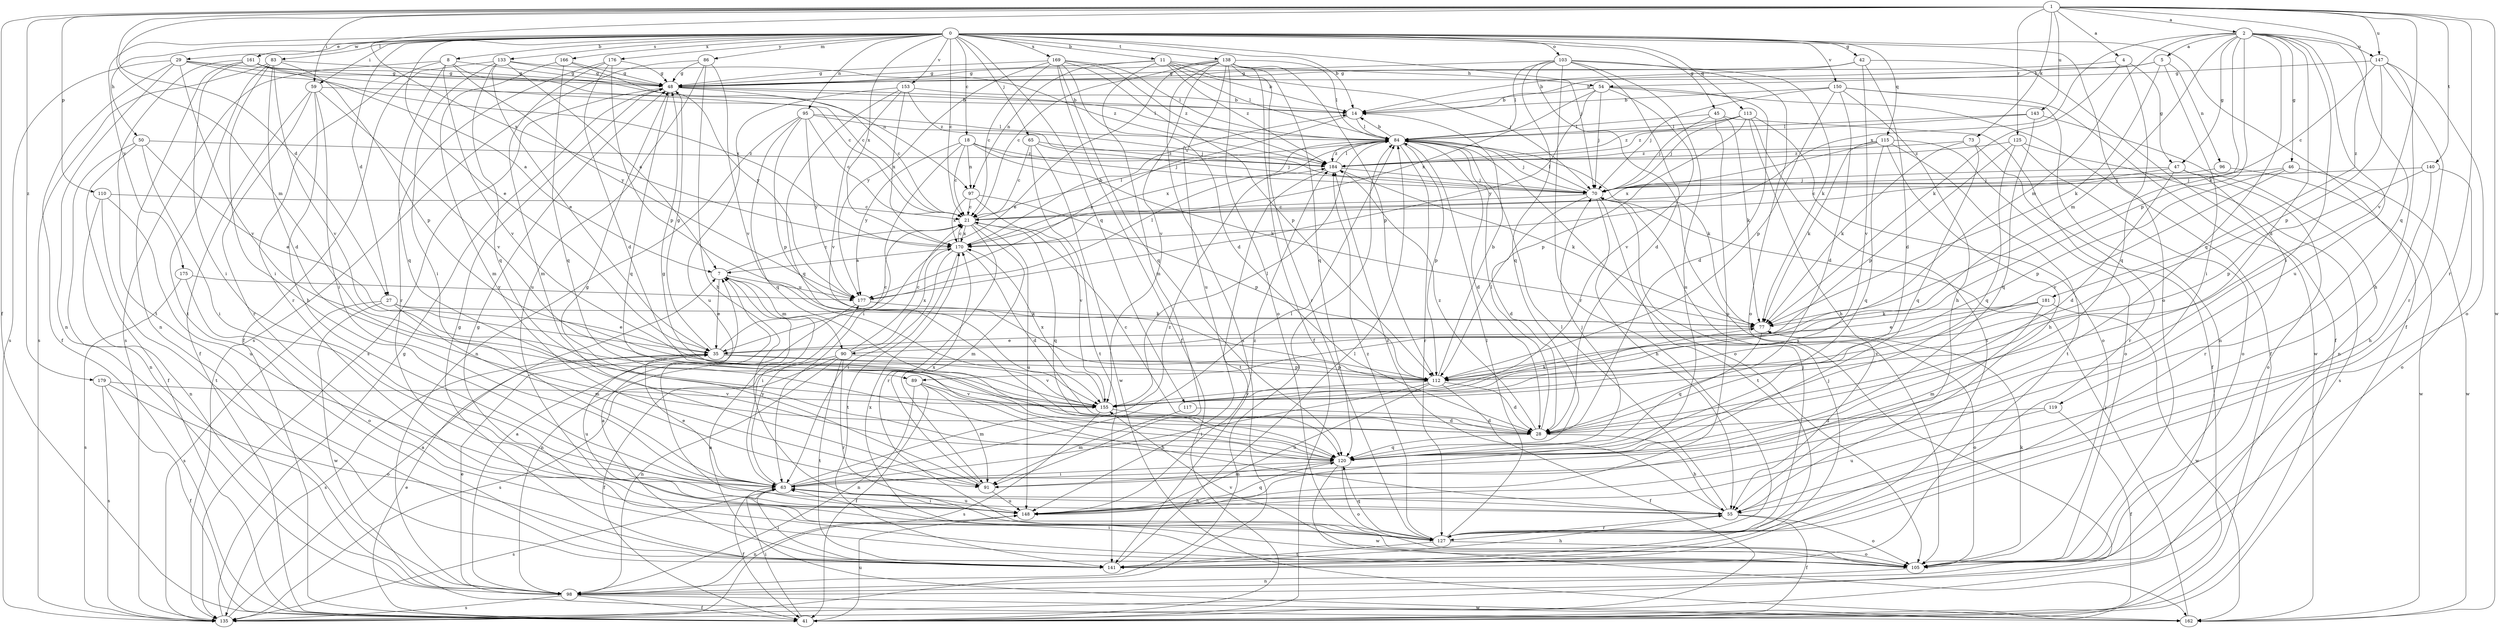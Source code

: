strict digraph  {
0;
1;
2;
4;
5;
7;
8;
11;
14;
18;
21;
27;
28;
29;
35;
41;
42;
45;
46;
47;
48;
50;
54;
55;
59;
63;
65;
70;
73;
77;
83;
84;
86;
89;
90;
91;
95;
96;
97;
98;
103;
105;
110;
112;
113;
115;
117;
119;
120;
125;
127;
133;
135;
138;
140;
141;
143;
147;
148;
150;
153;
155;
161;
162;
166;
169;
170;
175;
176;
177;
179;
181;
184;
0 -> 8  [label=b];
0 -> 11  [label=b];
0 -> 14  [label=b];
0 -> 18  [label=c];
0 -> 21  [label=c];
0 -> 27  [label=d];
0 -> 29  [label=e];
0 -> 35  [label=e];
0 -> 41  [label=f];
0 -> 42  [label=g];
0 -> 45  [label=g];
0 -> 50  [label=h];
0 -> 59  [label=i];
0 -> 65  [label=j];
0 -> 70  [label=j];
0 -> 83  [label=l];
0 -> 86  [label=m];
0 -> 95  [label=n];
0 -> 103  [label=o];
0 -> 105  [label=o];
0 -> 113  [label=q];
0 -> 115  [label=q];
0 -> 117  [label=q];
0 -> 133  [label=s];
0 -> 138  [label=t];
0 -> 150  [label=v];
0 -> 153  [label=v];
0 -> 161  [label=w];
0 -> 166  [label=x];
0 -> 169  [label=x];
0 -> 170  [label=x];
0 -> 175  [label=y];
0 -> 176  [label=y];
1 -> 2  [label=a];
1 -> 4  [label=a];
1 -> 27  [label=d];
1 -> 41  [label=f];
1 -> 59  [label=i];
1 -> 73  [label=k];
1 -> 89  [label=m];
1 -> 110  [label=p];
1 -> 125  [label=r];
1 -> 127  [label=r];
1 -> 140  [label=t];
1 -> 143  [label=u];
1 -> 147  [label=u];
1 -> 155  [label=v];
1 -> 162  [label=w];
1 -> 170  [label=x];
1 -> 179  [label=z];
1 -> 181  [label=z];
2 -> 5  [label=a];
2 -> 28  [label=d];
2 -> 46  [label=g];
2 -> 47  [label=g];
2 -> 63  [label=i];
2 -> 77  [label=k];
2 -> 89  [label=m];
2 -> 90  [label=m];
2 -> 112  [label=p];
2 -> 119  [label=q];
2 -> 120  [label=q];
2 -> 147  [label=u];
2 -> 148  [label=u];
2 -> 170  [label=x];
4 -> 47  [label=g];
4 -> 48  [label=g];
4 -> 77  [label=k];
4 -> 120  [label=q];
5 -> 14  [label=b];
5 -> 54  [label=h];
5 -> 63  [label=i];
5 -> 77  [label=k];
5 -> 96  [label=n];
7 -> 21  [label=c];
7 -> 35  [label=e];
7 -> 63  [label=i];
7 -> 90  [label=m];
7 -> 177  [label=u];
8 -> 48  [label=g];
8 -> 97  [label=n];
8 -> 120  [label=q];
8 -> 127  [label=r];
8 -> 135  [label=s];
8 -> 155  [label=v];
8 -> 177  [label=y];
11 -> 14  [label=b];
11 -> 48  [label=g];
11 -> 54  [label=h];
11 -> 70  [label=j];
11 -> 84  [label=l];
11 -> 91  [label=m];
11 -> 97  [label=n];
11 -> 184  [label=z];
14 -> 84  [label=l];
14 -> 177  [label=y];
18 -> 21  [label=c];
18 -> 63  [label=i];
18 -> 70  [label=j];
18 -> 77  [label=k];
18 -> 97  [label=n];
18 -> 177  [label=y];
18 -> 184  [label=z];
21 -> 84  [label=l];
21 -> 91  [label=m];
21 -> 120  [label=q];
21 -> 127  [label=r];
21 -> 148  [label=u];
21 -> 170  [label=x];
27 -> 35  [label=e];
27 -> 77  [label=k];
27 -> 91  [label=m];
27 -> 135  [label=s];
27 -> 162  [label=w];
28 -> 21  [label=c];
28 -> 55  [label=h];
28 -> 84  [label=l];
28 -> 120  [label=q];
28 -> 184  [label=z];
29 -> 21  [label=c];
29 -> 41  [label=f];
29 -> 48  [label=g];
29 -> 98  [label=n];
29 -> 135  [label=s];
29 -> 155  [label=v];
29 -> 170  [label=x];
35 -> 21  [label=c];
35 -> 48  [label=g];
35 -> 112  [label=p];
35 -> 135  [label=s];
35 -> 148  [label=u];
35 -> 155  [label=v];
41 -> 35  [label=e];
41 -> 63  [label=i];
41 -> 148  [label=u];
42 -> 14  [label=b];
42 -> 28  [label=d];
42 -> 41  [label=f];
42 -> 48  [label=g];
42 -> 155  [label=v];
45 -> 41  [label=f];
45 -> 70  [label=j];
45 -> 77  [label=k];
45 -> 84  [label=l];
45 -> 148  [label=u];
46 -> 70  [label=j];
46 -> 112  [label=p];
46 -> 155  [label=v];
46 -> 162  [label=w];
47 -> 21  [label=c];
47 -> 28  [label=d];
47 -> 70  [label=j];
47 -> 105  [label=o];
47 -> 127  [label=r];
48 -> 14  [label=b];
48 -> 21  [label=c];
48 -> 84  [label=l];
48 -> 120  [label=q];
48 -> 135  [label=s];
50 -> 35  [label=e];
50 -> 41  [label=f];
50 -> 63  [label=i];
50 -> 98  [label=n];
50 -> 184  [label=z];
54 -> 14  [label=b];
54 -> 28  [label=d];
54 -> 41  [label=f];
54 -> 70  [label=j];
54 -> 155  [label=v];
54 -> 170  [label=x];
54 -> 177  [label=y];
55 -> 41  [label=f];
55 -> 84  [label=l];
55 -> 105  [label=o];
55 -> 127  [label=r];
55 -> 184  [label=z];
59 -> 14  [label=b];
59 -> 41  [label=f];
59 -> 55  [label=h];
59 -> 63  [label=i];
59 -> 127  [label=r];
59 -> 155  [label=v];
63 -> 35  [label=e];
63 -> 41  [label=f];
63 -> 55  [label=h];
63 -> 84  [label=l];
63 -> 135  [label=s];
63 -> 148  [label=u];
63 -> 177  [label=y];
63 -> 184  [label=z];
65 -> 21  [label=c];
65 -> 70  [label=j];
65 -> 141  [label=t];
65 -> 162  [label=w];
65 -> 184  [label=z];
70 -> 21  [label=c];
70 -> 28  [label=d];
70 -> 55  [label=h];
70 -> 84  [label=l];
70 -> 141  [label=t];
73 -> 77  [label=k];
73 -> 120  [label=q];
73 -> 127  [label=r];
73 -> 184  [label=z];
77 -> 35  [label=e];
77 -> 105  [label=o];
77 -> 120  [label=q];
83 -> 28  [label=d];
83 -> 48  [label=g];
83 -> 63  [label=i];
83 -> 112  [label=p];
83 -> 135  [label=s];
83 -> 141  [label=t];
83 -> 155  [label=v];
84 -> 14  [label=b];
84 -> 28  [label=d];
84 -> 70  [label=j];
84 -> 77  [label=k];
84 -> 105  [label=o];
84 -> 112  [label=p];
84 -> 127  [label=r];
84 -> 170  [label=x];
84 -> 184  [label=z];
86 -> 48  [label=g];
86 -> 55  [label=h];
86 -> 135  [label=s];
86 -> 148  [label=u];
86 -> 155  [label=v];
89 -> 41  [label=f];
89 -> 55  [label=h];
89 -> 91  [label=m];
89 -> 98  [label=n];
89 -> 155  [label=v];
90 -> 21  [label=c];
90 -> 41  [label=f];
90 -> 98  [label=n];
90 -> 112  [label=p];
90 -> 127  [label=r];
90 -> 135  [label=s];
90 -> 141  [label=t];
90 -> 170  [label=x];
91 -> 48  [label=g];
91 -> 148  [label=u];
91 -> 170  [label=x];
95 -> 21  [label=c];
95 -> 70  [label=j];
95 -> 84  [label=l];
95 -> 98  [label=n];
95 -> 112  [label=p];
95 -> 120  [label=q];
95 -> 177  [label=y];
96 -> 70  [label=j];
96 -> 162  [label=w];
97 -> 21  [label=c];
97 -> 112  [label=p];
97 -> 155  [label=v];
97 -> 170  [label=x];
98 -> 7  [label=a];
98 -> 35  [label=e];
98 -> 41  [label=f];
98 -> 84  [label=l];
98 -> 135  [label=s];
98 -> 162  [label=w];
103 -> 28  [label=d];
103 -> 48  [label=g];
103 -> 77  [label=k];
103 -> 84  [label=l];
103 -> 105  [label=o];
103 -> 120  [label=q];
103 -> 127  [label=r];
103 -> 135  [label=s];
103 -> 148  [label=u];
105 -> 48  [label=g];
105 -> 63  [label=i];
105 -> 77  [label=k];
105 -> 98  [label=n];
105 -> 155  [label=v];
105 -> 170  [label=x];
110 -> 21  [label=c];
110 -> 98  [label=n];
110 -> 141  [label=t];
110 -> 148  [label=u];
112 -> 14  [label=b];
112 -> 28  [label=d];
112 -> 41  [label=f];
112 -> 63  [label=i];
112 -> 148  [label=u];
112 -> 155  [label=v];
113 -> 55  [label=h];
113 -> 70  [label=j];
113 -> 84  [label=l];
113 -> 105  [label=o];
113 -> 112  [label=p];
113 -> 141  [label=t];
113 -> 184  [label=z];
115 -> 55  [label=h];
115 -> 77  [label=k];
115 -> 105  [label=o];
115 -> 120  [label=q];
115 -> 141  [label=t];
115 -> 170  [label=x];
115 -> 184  [label=z];
117 -> 28  [label=d];
117 -> 91  [label=m];
119 -> 28  [label=d];
119 -> 41  [label=f];
119 -> 148  [label=u];
120 -> 48  [label=g];
120 -> 63  [label=i];
120 -> 70  [label=j];
120 -> 91  [label=m];
120 -> 105  [label=o];
120 -> 162  [label=w];
125 -> 105  [label=o];
125 -> 112  [label=p];
125 -> 120  [label=q];
125 -> 135  [label=s];
125 -> 184  [label=z];
127 -> 70  [label=j];
127 -> 84  [label=l];
127 -> 105  [label=o];
127 -> 120  [label=q];
127 -> 141  [label=t];
127 -> 184  [label=z];
133 -> 7  [label=a];
133 -> 35  [label=e];
133 -> 41  [label=f];
133 -> 48  [label=g];
133 -> 63  [label=i];
133 -> 120  [label=q];
133 -> 184  [label=z];
135 -> 7  [label=a];
135 -> 48  [label=g];
138 -> 21  [label=c];
138 -> 35  [label=e];
138 -> 41  [label=f];
138 -> 48  [label=g];
138 -> 84  [label=l];
138 -> 105  [label=o];
138 -> 112  [label=p];
138 -> 120  [label=q];
138 -> 127  [label=r];
138 -> 135  [label=s];
138 -> 148  [label=u];
138 -> 155  [label=v];
140 -> 55  [label=h];
140 -> 70  [label=j];
140 -> 105  [label=o];
140 -> 112  [label=p];
141 -> 7  [label=a];
141 -> 48  [label=g];
141 -> 55  [label=h];
141 -> 63  [label=i];
141 -> 70  [label=j];
141 -> 84  [label=l];
143 -> 84  [label=l];
143 -> 98  [label=n];
143 -> 120  [label=q];
143 -> 184  [label=z];
147 -> 21  [label=c];
147 -> 48  [label=g];
147 -> 55  [label=h];
147 -> 105  [label=o];
147 -> 112  [label=p];
147 -> 127  [label=r];
148 -> 63  [label=i];
148 -> 98  [label=n];
148 -> 120  [label=q];
148 -> 184  [label=z];
150 -> 14  [label=b];
150 -> 28  [label=d];
150 -> 55  [label=h];
150 -> 70  [label=j];
150 -> 98  [label=n];
150 -> 112  [label=p];
150 -> 162  [label=w];
153 -> 14  [label=b];
153 -> 120  [label=q];
153 -> 148  [label=u];
153 -> 155  [label=v];
153 -> 170  [label=x];
153 -> 184  [label=z];
155 -> 28  [label=d];
155 -> 77  [label=k];
155 -> 84  [label=l];
155 -> 135  [label=s];
155 -> 170  [label=x];
161 -> 7  [label=a];
161 -> 21  [label=c];
161 -> 48  [label=g];
161 -> 63  [label=i];
161 -> 98  [label=n];
161 -> 141  [label=t];
162 -> 7  [label=a];
162 -> 70  [label=j];
166 -> 48  [label=g];
166 -> 91  [label=m];
166 -> 120  [label=q];
166 -> 177  [label=y];
169 -> 21  [label=c];
169 -> 28  [label=d];
169 -> 41  [label=f];
169 -> 48  [label=g];
169 -> 84  [label=l];
169 -> 112  [label=p];
169 -> 120  [label=q];
169 -> 177  [label=y];
169 -> 184  [label=z];
170 -> 7  [label=a];
170 -> 14  [label=b];
170 -> 21  [label=c];
170 -> 28  [label=d];
170 -> 63  [label=i];
170 -> 141  [label=t];
175 -> 105  [label=o];
175 -> 135  [label=s];
175 -> 177  [label=y];
176 -> 28  [label=d];
176 -> 48  [label=g];
176 -> 91  [label=m];
176 -> 112  [label=p];
176 -> 127  [label=r];
177 -> 77  [label=k];
177 -> 84  [label=l];
177 -> 98  [label=n];
179 -> 41  [label=f];
179 -> 105  [label=o];
179 -> 135  [label=s];
179 -> 155  [label=v];
181 -> 35  [label=e];
181 -> 77  [label=k];
181 -> 91  [label=m];
181 -> 155  [label=v];
181 -> 162  [label=w];
184 -> 70  [label=j];
184 -> 77  [label=k];
184 -> 84  [label=l];
184 -> 141  [label=t];
}
